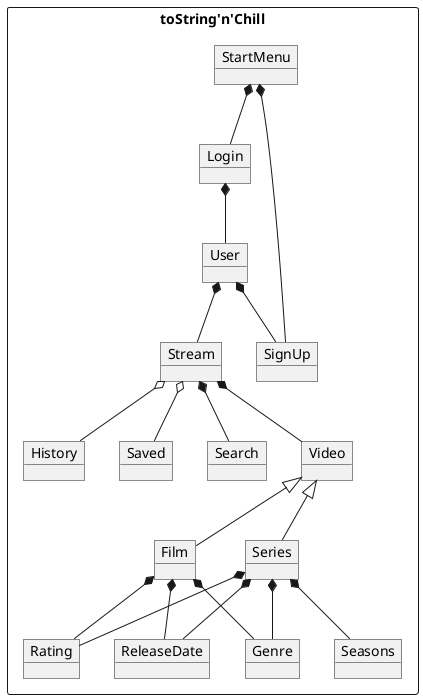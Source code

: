 @startuml

rectangle "toString'n'Chill" {

object User
object Login
object SignUp
object Film
object Series
object StartMenu
object Stream
object History
object Saved
object Genre
object Seasons
object Rating
object ReleaseDate
object Search
object Video

User *-- Stream
Login *-- User
User *-- SignUp


StartMenu *-- Login
StartMenu *-- SignUp



Stream o-- History
Stream o-- Saved
Stream *-- Video
Stream *-- Search

Video <|-- Series
Video <|-- Film

Series *-- Genre
Series *-- Seasons
Series *-- Rating
Series *-- ReleaseDate

Film *-- Genre
Film *-- Rating
Film *-- ReleaseDate


}


@enduml
